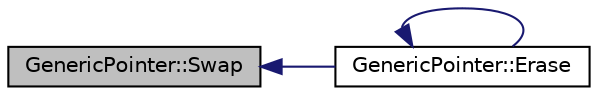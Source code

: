 digraph "GenericPointer::Swap"
{
  edge [fontname="Helvetica",fontsize="10",labelfontname="Helvetica",labelfontsize="10"];
  node [fontname="Helvetica",fontsize="10",shape=record];
  rankdir="LR";
  Node35 [label="GenericPointer::Swap",height=0.2,width=0.4,color="black", fillcolor="grey75", style="filled", fontcolor="black"];
  Node35 -> Node36 [dir="back",color="midnightblue",fontsize="10",style="solid",fontname="Helvetica"];
  Node36 [label="GenericPointer::Erase",height=0.2,width=0.4,color="black", fillcolor="white", style="filled",URL="$class_generic_pointer.html#a759c07e81c9738e7a2a68b36d5c28643",tooltip="Erase a value in a subtree. "];
  Node36 -> Node36 [dir="back",color="midnightblue",fontsize="10",style="solid",fontname="Helvetica"];
}
